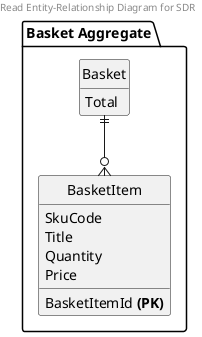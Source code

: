 @startuml

center header
Read Entity-Relationship Diagram for SDR
endheader

hide circle
hide empty members

!define pk(x) x <b>(PK)</b>
!define fk(x) x <b>(FK)</b>

skinparam class {
	backgroundColor<<external>> LightCyan
	backgroundColor<<incomplete>> LightPink
}

' ##### Basket Aggregate

package "Basket Aggregate" {
    entity Basket {
        Total
    }

    entity BasketItem {
        pk(BasketItemId)
        SkuCode
        Title
        Quantity
        Price
    }
}
Basket ||--o{ BasketItem


@enduml
